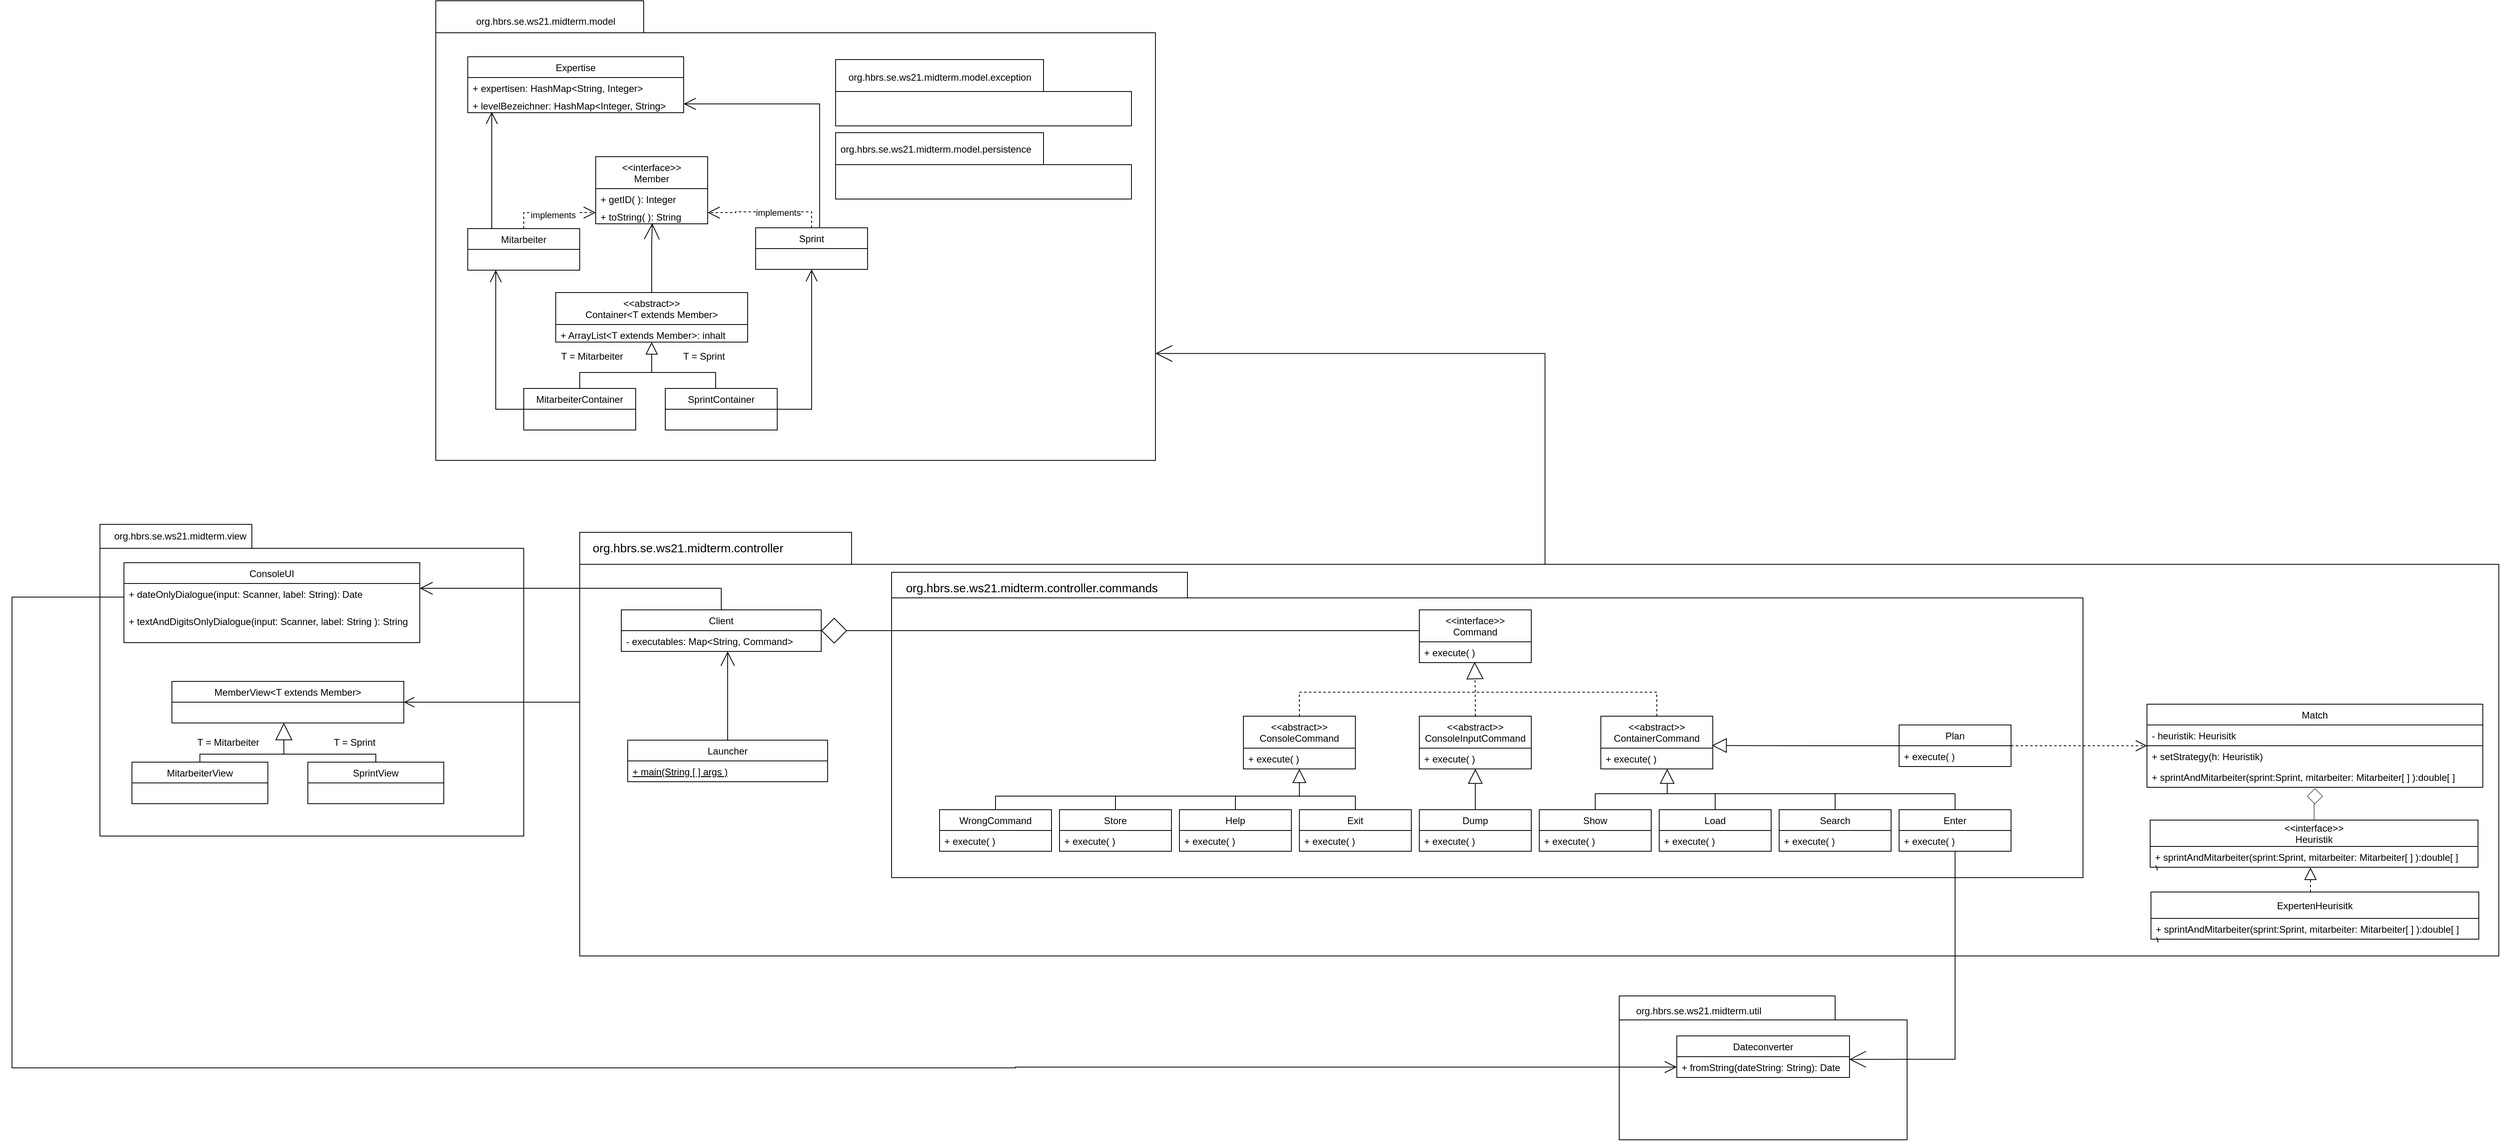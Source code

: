 <mxfile version="17.2.4" type="device"><diagram id="sv1eGQWGPaDerj9wNz9d" name="Seite-1"><mxGraphModel dx="2768" dy="1916" grid="1" gridSize="10" guides="1" tooltips="1" connect="1" arrows="1" fold="1" page="1" pageScale="1" pageWidth="827" pageHeight="1169" math="0" shadow="0"><root><mxCell id="0"/><mxCell id="1" parent="0"/><mxCell id="T1gGn6jQVBweK9lV0kEC-1" style="edgeStyle=orthogonalEdgeStyle;rounded=0;orthogonalLoop=1;jettySize=auto;html=1;entryX=0;entryY=0;entryDx=900;entryDy=441.25;entryPerimeter=0;endArrow=open;endFill=0;exitX=0.503;exitY=0.08;exitDx=0;exitDy=0;exitPerimeter=0;endSize=19;" parent="1" source="L8-Mhs1GvsoGhdLMttjF-47" target="K-1gEgprs240ILYVkiyY-1" edge="1"><mxGeometry relative="1" as="geometry"/></mxCell><mxCell id="L8-Mhs1GvsoGhdLMttjF-47" value="" style="shape=folder;fontStyle=1;spacingTop=10;tabWidth=340;tabHeight=40;tabPosition=left;html=1;" parent="1" vertex="1"><mxGeometry x="-590" y="50" width="2400" height="530" as="geometry"/></mxCell><mxCell id="K-1gEgprs240ILYVkiyY-35" value="" style="shape=folder;fontStyle=1;spacingTop=10;tabWidth=370;tabHeight=32;tabPosition=left;html=1;labelBackgroundColor=none;fontFamily=Helvetica;fontSize=15;fontColor=#000000;" parent="1" vertex="1"><mxGeometry x="-200" y="100" width="1490" height="382" as="geometry"/></mxCell><mxCell id="K-1gEgprs240ILYVkiyY-1" value="" style="shape=folder;fontStyle=1;spacingTop=10;tabWidth=260;tabHeight=40;tabPosition=left;html=1;labelBackgroundColor=none;fontFamily=Helvetica;fontSize=15;fontColor=#000000;" parent="1" vertex="1"><mxGeometry x="-770" y="-615" width="900" height="575" as="geometry"/></mxCell><mxCell id="L8-Mhs1GvsoGhdLMttjF-61" value="" style="shape=folder;fontStyle=1;spacingTop=10;tabWidth=270;tabHeight=30;tabPosition=left;html=1;labelBackgroundColor=none;fontFamily=Helvetica;fontSize=15;fontColor=#000000;" parent="1" vertex="1"><mxGeometry x="710" y="630" width="360" height="180" as="geometry"/></mxCell><mxCell id="L8-Mhs1GvsoGhdLMttjF-54" value="" style="shape=folder;fontStyle=1;spacingTop=10;tabWidth=190;tabHeight=30;tabPosition=left;html=1;labelBackgroundColor=none;fontFamily=Helvetica;fontSize=15;fontColor=#000000;" parent="1" vertex="1"><mxGeometry x="-1190" y="40" width="530" height="390" as="geometry"/></mxCell><mxCell id="L8-Mhs1GvsoGhdLMttjF-1" value="Client" style="swimlane;fontStyle=0;childLayout=stackLayout;horizontal=1;startSize=26;fillColor=none;horizontalStack=0;resizeParent=1;resizeParentMax=0;resizeLast=0;collapsible=1;marginBottom=0;" parent="1" vertex="1"><mxGeometry x="-538" y="147" width="250" height="52" as="geometry"/></mxCell><mxCell id="L8-Mhs1GvsoGhdLMttjF-53" value="- executables: Map&lt;String, Command&gt;" style="text;strokeColor=none;fillColor=none;align=left;verticalAlign=top;spacingLeft=4;spacingRight=4;overflow=hidden;rotatable=0;points=[[0,0.5],[1,0.5]];portConstraint=eastwest;fontFamily=Helvetica;" parent="L8-Mhs1GvsoGhdLMttjF-1" vertex="1"><mxGeometry y="26" width="250" height="26" as="geometry"/></mxCell><mxCell id="L8-Mhs1GvsoGhdLMttjF-36" style="edgeStyle=orthogonalEdgeStyle;rounded=0;orthogonalLoop=1;jettySize=auto;html=1;endArrow=block;endFill=0;endSize=19;entryX=0.494;entryY=0.966;entryDx=0;entryDy=0;entryPerimeter=0;dashed=1;exitX=0.5;exitY=0;exitDx=0;exitDy=0;" parent="1" source="K-1gEgprs240ILYVkiyY-14" target="L8-Mhs1GvsoGhdLMttjF-10" edge="1"><mxGeometry relative="1" as="geometry"><mxPoint x="530" y="200" as="targetPoint"/><mxPoint x="529" y="290" as="sourcePoint"/></mxGeometry></mxCell><mxCell id="K-1gEgprs240ILYVkiyY-26" style="edgeStyle=orthogonalEdgeStyle;rounded=0;orthogonalLoop=1;jettySize=auto;html=1;fontFamily=Helvetica;fontColor=#000000;startArrow=none;startFill=0;endArrow=block;endFill=0;startSize=15;endSize=16;" parent="1" source="L8-Mhs1GvsoGhdLMttjF-5" target="K-1gEgprs240ILYVkiyY-15" edge="1"><mxGeometry relative="1" as="geometry"><Array as="points"><mxPoint x="530" y="390"/><mxPoint x="530" y="390"/></Array></mxGeometry></mxCell><mxCell id="L8-Mhs1GvsoGhdLMttjF-5" value="Dump" style="swimlane;fontStyle=0;childLayout=stackLayout;horizontal=1;startSize=26;fillColor=none;horizontalStack=0;resizeParent=1;resizeParentMax=0;resizeLast=0;collapsible=1;marginBottom=0;" parent="1" vertex="1"><mxGeometry x="460" y="397" width="140" height="52" as="geometry"/></mxCell><mxCell id="L8-Mhs1GvsoGhdLMttjF-6" value="+ execute( )" style="text;strokeColor=none;fillColor=none;align=left;verticalAlign=top;spacingLeft=4;spacingRight=4;overflow=hidden;rotatable=0;points=[[0,0.5],[1,0.5]];portConstraint=eastwest;" parent="L8-Mhs1GvsoGhdLMttjF-5" vertex="1"><mxGeometry y="26" width="140" height="26" as="geometry"/></mxCell><mxCell id="L8-Mhs1GvsoGhdLMttjF-51" style="edgeStyle=orthogonalEdgeStyle;rounded=0;orthogonalLoop=1;jettySize=auto;html=1;fontFamily=Helvetica;fontSize=15;fontColor=#000000;endArrow=diamond;endFill=0;endSize=30;" parent="1" source="L8-Mhs1GvsoGhdLMttjF-9" target="L8-Mhs1GvsoGhdLMttjF-1" edge="1"><mxGeometry relative="1" as="geometry"><Array as="points"><mxPoint x="280" y="173"/><mxPoint x="280" y="173"/></Array></mxGeometry></mxCell><mxCell id="L8-Mhs1GvsoGhdLMttjF-9" value="&lt;&lt;interface&gt;&gt;&#10;Command" style="swimlane;fontStyle=0;childLayout=stackLayout;horizontal=1;startSize=40;fillColor=none;horizontalStack=0;resizeParent=1;resizeParentMax=0;resizeLast=0;collapsible=1;marginBottom=0;" parent="1" vertex="1"><mxGeometry x="460" y="147" width="140" height="66" as="geometry"/></mxCell><mxCell id="L8-Mhs1GvsoGhdLMttjF-10" value="+ execute( )" style="text;strokeColor=none;fillColor=none;align=left;verticalAlign=top;spacingLeft=4;spacingRight=4;overflow=hidden;rotatable=0;points=[[0,0.5],[1,0.5]];portConstraint=eastwest;" parent="L8-Mhs1GvsoGhdLMttjF-9" vertex="1"><mxGeometry y="40" width="140" height="26" as="geometry"/></mxCell><mxCell id="L8-Mhs1GvsoGhdLMttjF-72" style="edgeStyle=orthogonalEdgeStyle;rounded=0;orthogonalLoop=1;jettySize=auto;html=1;fontFamily=Helvetica;fontSize=15;fontColor=#000000;endArrow=open;endFill=0;endSize=18;entryX=0.505;entryY=0.971;entryDx=0;entryDy=0;entryPerimeter=0;" parent="1" source="L8-Mhs1GvsoGhdLMttjF-67" target="L8-Mhs1GvsoGhdLMttjF-64" edge="1"><mxGeometry relative="1" as="geometry"><mxPoint x="-523" y="-340" as="sourcePoint"/><mxPoint x="-500" y="-340" as="targetPoint"/><Array as="points"><mxPoint x="-500" y="-310"/><mxPoint x="-499" y="-310"/></Array></mxGeometry></mxCell><mxCell id="K-1gEgprs240ILYVkiyY-48" style="edgeStyle=orthogonalEdgeStyle;rounded=0;orthogonalLoop=1;jettySize=auto;html=1;fontFamily=Helvetica;fontColor=#000000;startArrow=none;startFill=0;endArrow=block;endFill=0;startSize=11;endSize=13;" parent="1" source="L8-Mhs1GvsoGhdLMttjF-13" target="L8-Mhs1GvsoGhdLMttjF-68" edge="1"><mxGeometry relative="1" as="geometry"><Array as="points"><mxPoint x="-590" y="-150"/><mxPoint x="-500" y="-150"/></Array></mxGeometry></mxCell><mxCell id="K-1gEgprs240ILYVkiyY-50" style="edgeStyle=orthogonalEdgeStyle;rounded=0;orthogonalLoop=1;jettySize=auto;html=1;entryX=0.25;entryY=1;entryDx=0;entryDy=0;fontFamily=Helvetica;fontColor=#000000;startArrow=none;startFill=0;endArrow=open;endFill=0;startSize=11;endSize=13;" parent="1" source="L8-Mhs1GvsoGhdLMttjF-13" target="K-1gEgprs240ILYVkiyY-46" edge="1"><mxGeometry relative="1" as="geometry"><Array as="points"><mxPoint x="-695" y="-104"/></Array></mxGeometry></mxCell><mxCell id="L8-Mhs1GvsoGhdLMttjF-13" value="MitarbeiterContainer" style="swimlane;fontStyle=0;childLayout=stackLayout;horizontal=1;startSize=26;fillColor=none;horizontalStack=0;resizeParent=1;resizeParentMax=0;resizeLast=0;collapsible=1;marginBottom=0;" parent="1" vertex="1"><mxGeometry x="-660" y="-130" width="140" height="52" as="geometry"/></mxCell><mxCell id="L8-Mhs1GvsoGhdLMttjF-19" value="Exit" style="swimlane;fontStyle=0;childLayout=stackLayout;horizontal=1;startSize=26;fillColor=none;horizontalStack=0;resizeParent=1;resizeParentMax=0;resizeLast=0;collapsible=1;marginBottom=0;" parent="1" vertex="1"><mxGeometry x="310" y="397" width="140" height="52" as="geometry"/></mxCell><mxCell id="L8-Mhs1GvsoGhdLMttjF-20" value="+ execute( )" style="text;strokeColor=none;fillColor=none;align=left;verticalAlign=top;spacingLeft=4;spacingRight=4;overflow=hidden;rotatable=0;points=[[0,0.5],[1,0.5]];portConstraint=eastwest;" parent="L8-Mhs1GvsoGhdLMttjF-19" vertex="1"><mxGeometry y="26" width="140" height="26" as="geometry"/></mxCell><mxCell id="K-1gEgprs240ILYVkiyY-21" style="edgeStyle=orthogonalEdgeStyle;rounded=0;orthogonalLoop=1;jettySize=auto;html=1;fontFamily=Helvetica;fontColor=#000000;startArrow=none;startFill=0;endArrow=none;endFill=0;startSize=14;" parent="1" source="L8-Mhs1GvsoGhdLMttjF-21" edge="1"><mxGeometry relative="1" as="geometry"><mxPoint x="310" y="370" as="targetPoint"/><Array as="points"><mxPoint x="230" y="380"/><mxPoint x="310" y="380"/></Array></mxGeometry></mxCell><mxCell id="L8-Mhs1GvsoGhdLMttjF-21" value="Help" style="swimlane;fontStyle=0;childLayout=stackLayout;horizontal=1;startSize=26;fillColor=none;horizontalStack=0;resizeParent=1;resizeParentMax=0;resizeLast=0;collapsible=1;marginBottom=0;" parent="1" vertex="1"><mxGeometry x="160" y="397" width="140" height="52" as="geometry"/></mxCell><mxCell id="L8-Mhs1GvsoGhdLMttjF-22" value="+ execute( )" style="text;strokeColor=none;fillColor=none;align=left;verticalAlign=top;spacingLeft=4;spacingRight=4;overflow=hidden;rotatable=0;points=[[0,0.5],[1,0.5]];portConstraint=eastwest;" parent="L8-Mhs1GvsoGhdLMttjF-21" vertex="1"><mxGeometry y="26" width="140" height="26" as="geometry"/></mxCell><mxCell id="K-1gEgprs240ILYVkiyY-34" style="edgeStyle=orthogonalEdgeStyle;rounded=0;orthogonalLoop=1;jettySize=auto;html=1;fontFamily=Helvetica;fontColor=#000000;startArrow=none;startFill=0;endArrow=none;endFill=0;startSize=15;endSize=16;exitX=0.5;exitY=0;exitDx=0;exitDy=0;" parent="1" source="L8-Mhs1GvsoGhdLMttjF-23" edge="1"><mxGeometry relative="1" as="geometry"><mxPoint x="980" y="377" as="targetPoint"/><mxPoint x="1130" y="394.0" as="sourcePoint"/><Array as="points"><mxPoint x="1130" y="377"/></Array></mxGeometry></mxCell><mxCell id="K-1gEgprs240ILYVkiyY-79" style="edgeStyle=orthogonalEdgeStyle;rounded=0;orthogonalLoop=1;jettySize=auto;html=1;entryX=0.998;entryY=0.128;entryDx=0;entryDy=0;entryPerimeter=0;fontFamily=Helvetica;fontColor=#000000;startArrow=none;startFill=0;endArrow=open;endFill=0;startSize=11;endSize=19;" parent="1" source="L8-Mhs1GvsoGhdLMttjF-23" target="L8-Mhs1GvsoGhdLMttjF-59" edge="1"><mxGeometry relative="1" as="geometry"/></mxCell><mxCell id="L8-Mhs1GvsoGhdLMttjF-23" value="Enter" style="swimlane;fontStyle=0;childLayout=stackLayout;horizontal=1;startSize=26;fillColor=none;horizontalStack=0;resizeParent=1;resizeParentMax=0;resizeLast=0;collapsible=1;marginBottom=0;" parent="1" vertex="1"><mxGeometry x="1060" y="397" width="140" height="52" as="geometry"/></mxCell><mxCell id="L8-Mhs1GvsoGhdLMttjF-24" value="+ execute( )" style="text;strokeColor=none;fillColor=none;align=left;verticalAlign=top;spacingLeft=4;spacingRight=4;overflow=hidden;rotatable=0;points=[[0,0.5],[1,0.5]];portConstraint=eastwest;" parent="L8-Mhs1GvsoGhdLMttjF-23" vertex="1"><mxGeometry y="26" width="140" height="26" as="geometry"/></mxCell><mxCell id="K-1gEgprs240ILYVkiyY-28" style="edgeStyle=orthogonalEdgeStyle;rounded=0;orthogonalLoop=1;jettySize=auto;html=1;fontFamily=Helvetica;fontColor=#000000;startArrow=none;startFill=0;endArrow=none;endFill=0;startSize=15;endSize=16;" parent="1" source="L8-Mhs1GvsoGhdLMttjF-25" edge="1"><mxGeometry relative="1" as="geometry"><mxPoint x="750" y="377" as="targetPoint"/><Array as="points"><mxPoint x="830" y="377"/></Array></mxGeometry></mxCell><mxCell id="L8-Mhs1GvsoGhdLMttjF-25" value="Load" style="swimlane;fontStyle=0;childLayout=stackLayout;horizontal=1;startSize=26;fillColor=none;horizontalStack=0;resizeParent=1;resizeParentMax=0;resizeLast=0;collapsible=1;marginBottom=0;" parent="1" vertex="1"><mxGeometry x="760" y="397" width="140" height="52" as="geometry"/></mxCell><mxCell id="L8-Mhs1GvsoGhdLMttjF-26" value="+ execute( )" style="text;strokeColor=none;fillColor=none;align=left;verticalAlign=top;spacingLeft=4;spacingRight=4;overflow=hidden;rotatable=0;points=[[0,0.5],[1,0.5]];portConstraint=eastwest;" parent="L8-Mhs1GvsoGhdLMttjF-25" vertex="1"><mxGeometry y="26" width="140" height="26" as="geometry"/></mxCell><mxCell id="K-1gEgprs240ILYVkiyY-32" style="edgeStyle=orthogonalEdgeStyle;rounded=0;orthogonalLoop=1;jettySize=auto;html=1;fontFamily=Helvetica;fontColor=#000000;startArrow=none;startFill=0;endArrow=none;endFill=0;startSize=15;endSize=16;exitX=0.5;exitY=0;exitDx=0;exitDy=0;" parent="1" source="L8-Mhs1GvsoGhdLMttjF-27" edge="1"><mxGeometry relative="1" as="geometry"><mxPoint x="830" y="377" as="targetPoint"/><mxPoint x="980" y="400" as="sourcePoint"/><Array as="points"><mxPoint x="980" y="377"/></Array></mxGeometry></mxCell><mxCell id="L8-Mhs1GvsoGhdLMttjF-27" value="Search" style="swimlane;fontStyle=0;childLayout=stackLayout;horizontal=1;startSize=26;fillColor=none;horizontalStack=0;resizeParent=1;resizeParentMax=0;resizeLast=0;collapsible=1;marginBottom=0;" parent="1" vertex="1"><mxGeometry x="910" y="397" width="140" height="52" as="geometry"/></mxCell><mxCell id="L8-Mhs1GvsoGhdLMttjF-28" value="+ execute( )" style="text;strokeColor=none;fillColor=none;align=left;verticalAlign=top;spacingLeft=4;spacingRight=4;overflow=hidden;rotatable=0;points=[[0,0.5],[1,0.5]];portConstraint=eastwest;" parent="L8-Mhs1GvsoGhdLMttjF-27" vertex="1"><mxGeometry y="26" width="140" height="26" as="geometry"/></mxCell><mxCell id="K-1gEgprs240ILYVkiyY-27" style="edgeStyle=orthogonalEdgeStyle;rounded=0;orthogonalLoop=1;jettySize=auto;html=1;fontFamily=Helvetica;fontColor=#000000;startArrow=none;startFill=0;endArrow=block;endFill=0;startSize=15;endSize=16;" parent="1" source="L8-Mhs1GvsoGhdLMttjF-29" target="K-1gEgprs240ILYVkiyY-17" edge="1"><mxGeometry relative="1" as="geometry"><Array as="points"><mxPoint x="680" y="377"/><mxPoint x="770" y="377"/></Array></mxGeometry></mxCell><mxCell id="L8-Mhs1GvsoGhdLMttjF-29" value="Show" style="swimlane;fontStyle=0;childLayout=stackLayout;horizontal=1;startSize=26;fillColor=none;horizontalStack=0;resizeParent=1;resizeParentMax=0;resizeLast=0;collapsible=1;marginBottom=0;" parent="1" vertex="1"><mxGeometry x="610" y="397" width="140" height="52" as="geometry"/></mxCell><mxCell id="L8-Mhs1GvsoGhdLMttjF-30" value="+ execute( )" style="text;strokeColor=none;fillColor=none;align=left;verticalAlign=top;spacingLeft=4;spacingRight=4;overflow=hidden;rotatable=0;points=[[0,0.5],[1,0.5]];portConstraint=eastwest;" parent="L8-Mhs1GvsoGhdLMttjF-29" vertex="1"><mxGeometry y="26" width="140" height="26" as="geometry"/></mxCell><mxCell id="K-1gEgprs240ILYVkiyY-22" style="edgeStyle=orthogonalEdgeStyle;rounded=0;orthogonalLoop=1;jettySize=auto;html=1;fontFamily=Helvetica;fontColor=#000000;startArrow=none;startFill=0;endArrow=none;endFill=0;startSize=14;" parent="1" source="L8-Mhs1GvsoGhdLMttjF-31" edge="1"><mxGeometry relative="1" as="geometry"><mxPoint x="230" y="380" as="targetPoint"/><Array as="points"><mxPoint x="80" y="380"/><mxPoint x="230" y="380"/></Array></mxGeometry></mxCell><mxCell id="L8-Mhs1GvsoGhdLMttjF-31" value="Store" style="swimlane;fontStyle=0;childLayout=stackLayout;horizontal=1;startSize=26;fillColor=none;horizontalStack=0;resizeParent=1;resizeParentMax=0;resizeLast=0;collapsible=1;marginBottom=0;" parent="1" vertex="1"><mxGeometry x="10" y="397" width="140" height="52" as="geometry"/></mxCell><mxCell id="L8-Mhs1GvsoGhdLMttjF-32" value="+ execute( )" style="text;strokeColor=none;fillColor=none;align=left;verticalAlign=top;spacingLeft=4;spacingRight=4;overflow=hidden;rotatable=0;points=[[0,0.5],[1,0.5]];portConstraint=eastwest;" parent="L8-Mhs1GvsoGhdLMttjF-31" vertex="1"><mxGeometry y="26" width="140" height="26" as="geometry"/></mxCell><mxCell id="K-1gEgprs240ILYVkiyY-23" style="edgeStyle=orthogonalEdgeStyle;rounded=0;orthogonalLoop=1;jettySize=auto;html=1;fontFamily=Helvetica;fontColor=#000000;startArrow=none;startFill=0;endArrow=none;endFill=0;startSize=14;" parent="1" source="L8-Mhs1GvsoGhdLMttjF-33" edge="1"><mxGeometry relative="1" as="geometry"><mxPoint x="80" y="380" as="targetPoint"/><Array as="points"><mxPoint x="-70" y="380"/><mxPoint x="80" y="380"/></Array></mxGeometry></mxCell><mxCell id="L8-Mhs1GvsoGhdLMttjF-33" value="WrongCommand" style="swimlane;fontStyle=0;childLayout=stackLayout;horizontal=1;startSize=26;fillColor=none;horizontalStack=0;resizeParent=1;resizeParentMax=0;resizeLast=0;collapsible=1;marginBottom=0;" parent="1" vertex="1"><mxGeometry x="-140" y="397" width="140" height="52" as="geometry"/></mxCell><mxCell id="L8-Mhs1GvsoGhdLMttjF-34" value="+ execute( )" style="text;strokeColor=none;fillColor=none;align=left;verticalAlign=top;spacingLeft=4;spacingRight=4;overflow=hidden;rotatable=0;points=[[0,0.5],[1,0.5]];portConstraint=eastwest;" parent="L8-Mhs1GvsoGhdLMttjF-33" vertex="1"><mxGeometry y="26" width="140" height="26" as="geometry"/></mxCell><mxCell id="L8-Mhs1GvsoGhdLMttjF-48" value="&lt;div style=&quot;line-height: 18px&quot;&gt;&lt;font style=&quot;font-size: 15px&quot;&gt;org.hbrs.se.ws21.midterm.controller&lt;/font&gt;&lt;/div&gt;" style="text;html=1;align=center;verticalAlign=middle;resizable=0;points=[];autosize=1;strokeColor=none;fillColor=none;" parent="1" vertex="1"><mxGeometry x="-580" y="60" width="250" height="20" as="geometry"/></mxCell><mxCell id="L8-Mhs1GvsoGhdLMttjF-50" style="edgeStyle=orthogonalEdgeStyle;rounded=0;orthogonalLoop=1;jettySize=auto;html=1;entryX=0.5;entryY=0;entryDx=0;entryDy=0;fontFamily=Helvetica;fontSize=15;fontColor=#000000;endArrow=none;endFill=0;endSize=11;startArrow=open;startFill=0;startSize=14;" parent="1" source="L8-Mhs1GvsoGhdLMttjF-49" target="L8-Mhs1GvsoGhdLMttjF-1" edge="1"><mxGeometry relative="1" as="geometry"><Array as="points"><mxPoint x="-413" y="120"/></Array></mxGeometry></mxCell><mxCell id="L8-Mhs1GvsoGhdLMttjF-49" value="ConsoleUI" style="swimlane;fontStyle=0;childLayout=stackLayout;horizontal=1;startSize=26;fillColor=none;horizontalStack=0;resizeParent=1;resizeParentMax=0;resizeLast=0;collapsible=1;marginBottom=0;" parent="1" vertex="1"><mxGeometry x="-1160" y="88" width="370" height="100" as="geometry"/></mxCell><mxCell id="K-1gEgprs240ILYVkiyY-62" value="+ dateOnlyDialogue(input: Scanner, label: String): Date" style="text;strokeColor=none;fillColor=none;align=left;verticalAlign=top;spacingLeft=4;spacingRight=4;overflow=hidden;rotatable=0;points=[[0,0.5],[1,0.5]];portConstraint=eastwest;" parent="L8-Mhs1GvsoGhdLMttjF-49" vertex="1"><mxGeometry y="26" width="370" height="34" as="geometry"/></mxCell><mxCell id="K-1gEgprs240ILYVkiyY-64" value="+ textAndDigitsOnlyDialogue(input: Scanner, label: String ): String" style="text;strokeColor=none;fillColor=none;align=left;verticalAlign=top;spacingLeft=4;spacingRight=4;overflow=hidden;rotatable=0;points=[[0,0.5],[1,0.5]];portConstraint=eastwest;" parent="L8-Mhs1GvsoGhdLMttjF-49" vertex="1"><mxGeometry y="60" width="370" height="40" as="geometry"/></mxCell><mxCell id="L8-Mhs1GvsoGhdLMttjF-55" value="&lt;div style=&quot;font-size: 12px ; line-height: 18px&quot;&gt; org.hbrs.se.ws21.midterm.view&lt;/div&gt;" style="text;html=1;align=center;verticalAlign=middle;resizable=0;points=[];autosize=1;strokeColor=none;fillColor=none;fontSize=15;fontFamily=Helvetica;fontColor=#000000;" parent="1" vertex="1"><mxGeometry x="-1180" y="44" width="180" height="20" as="geometry"/></mxCell><mxCell id="L8-Mhs1GvsoGhdLMttjF-58" value="Dateconverter" style="swimlane;fontStyle=0;childLayout=stackLayout;horizontal=1;startSize=26;fillColor=none;horizontalStack=0;resizeParent=1;resizeParentMax=0;resizeLast=0;collapsible=1;marginBottom=0;" parent="1" vertex="1"><mxGeometry x="782" y="680" width="216" height="52" as="geometry"/></mxCell><mxCell id="L8-Mhs1GvsoGhdLMttjF-59" value="+ fromString(dateString: String): Date" style="text;strokeColor=none;fillColor=none;align=left;verticalAlign=top;spacingLeft=4;spacingRight=4;overflow=hidden;rotatable=0;points=[[0,0.5],[1,0.5]];portConstraint=eastwest;fontFamily=Helvetica;" parent="L8-Mhs1GvsoGhdLMttjF-58" vertex="1"><mxGeometry y="26" width="216" height="26" as="geometry"/></mxCell><mxCell id="L8-Mhs1GvsoGhdLMttjF-60" value="&lt;div style=&quot;font-size: 12px ; line-height: 18px&quot;&gt;&lt;div style=&quot;line-height: 18px&quot;&gt;&lt;font color=&quot;#000000&quot;&gt;org.hbrs.se.ws21.midterm.util&lt;/font&gt;&lt;/div&gt;&lt;/div&gt;" style="text;html=1;align=center;verticalAlign=middle;resizable=0;points=[];autosize=1;strokeColor=none;fillColor=none;fontSize=15;fontFamily=Helvetica;fontColor=#0066CC;" parent="1" vertex="1"><mxGeometry x="724" y="638" width="170" height="20" as="geometry"/></mxCell><mxCell id="L8-Mhs1GvsoGhdLMttjF-63" value="&lt;&lt;interface&gt;&gt;&#10;Member" style="swimlane;fontStyle=0;childLayout=stackLayout;horizontal=1;startSize=40;fillColor=none;horizontalStack=0;resizeParent=1;resizeParentMax=0;resizeLast=0;collapsible=1;marginBottom=0;" parent="1" vertex="1"><mxGeometry x="-570" y="-420" width="140" height="84" as="geometry"/></mxCell><mxCell id="K-1gEgprs240ILYVkiyY-58" value="+ getID( ): Integer" style="text;strokeColor=none;fillColor=none;align=left;verticalAlign=top;spacingLeft=4;spacingRight=4;overflow=hidden;rotatable=0;points=[[0,0.5],[1,0.5]];portConstraint=eastwest;" parent="L8-Mhs1GvsoGhdLMttjF-63" vertex="1"><mxGeometry y="40" width="140" height="22" as="geometry"/></mxCell><mxCell id="L8-Mhs1GvsoGhdLMttjF-64" value="+ toString( ): String" style="text;strokeColor=none;fillColor=none;align=left;verticalAlign=top;spacingLeft=4;spacingRight=4;overflow=hidden;rotatable=0;points=[[0,0.5],[1,0.5]];portConstraint=eastwest;" parent="L8-Mhs1GvsoGhdLMttjF-63" vertex="1"><mxGeometry y="62" width="140" height="22" as="geometry"/></mxCell><mxCell id="L8-Mhs1GvsoGhdLMttjF-67" value="&lt;&lt;abstract&gt;&gt;&#10;Container&lt;T extends Member&gt;" style="swimlane;fontStyle=0;childLayout=stackLayout;horizontal=1;startSize=40;fillColor=none;horizontalStack=0;resizeParent=1;resizeParentMax=0;resizeLast=0;collapsible=1;marginBottom=0;" parent="1" vertex="1"><mxGeometry x="-620" y="-250" width="240" height="62" as="geometry"/></mxCell><mxCell id="L8-Mhs1GvsoGhdLMttjF-68" value="+ ArrayList&lt;T extends Member&gt;: inhalt" style="text;strokeColor=none;fillColor=none;align=left;verticalAlign=top;spacingLeft=4;spacingRight=4;overflow=hidden;rotatable=0;points=[[0,0.5],[1,0.5]];portConstraint=eastwest;" parent="L8-Mhs1GvsoGhdLMttjF-67" vertex="1"><mxGeometry y="40" width="240" height="22" as="geometry"/></mxCell><mxCell id="K-1gEgprs240ILYVkiyY-2" value="&lt;div style=&quot;font-size: 12px ; line-height: 18px&quot;&gt;&lt;span style=&quot;color: rgba(0 , 0 , 0 , 0) ; font-family: monospace ; font-size: 0px&quot;&gt;%3CmxGraphModel%3E%3Croot%3E%3CmxCell%20id%3D%220%22%2F%3E%3CmxCell%20id%3D%221%22%20parent%3D%220%22%2F%3E%3CmxCell%20id%3D%222%22%20value%3D%22%26lt%3Bdiv%20style%3D%26quot%3Bfont-size%3A%2012px%20%3B%20line-height%3A%2018px%26quot%3B%26gt%3B%20org.hbrs.se.ws21.midterm.view%26lt%3B%2Fdiv%26gt%3B%22%20style%3D%22text%3Bhtml%3D1%3Balign%3Dcenter%3BverticalAlign%3Dmiddle%3Bresizable%3D0%3Bpoints%3D%5B%5D%3Bautosize%3D1%3BstrokeColor%3Dnone%3BfillColor%3Dnone%3BfontSize%3D15%3BfontFamily%3DHelvetica%3BfontColor%3D%23000000%3B%22%20vertex%3D%221%22%20parent%3D%221%22%3E%3CmxGeometry%20x%3D%22-340%22%20y%3D%22-56%22%20width%3D%22180%22%20height%3D%2220%22%20as%3D%22geometry%22%2F%3E%3C%2FmxCell%3E%3C%2Froot%3E%3C%2FmxGraphModel%3E&lt;/span&gt;&lt;br&gt;&lt;/div&gt;&lt;span style=&quot;color: rgba(0 , 0 , 0 , 0) ; font-family: monospace ; font-size: 0px&quot;&gt;%3CmxGraphModel%3E%3Croot%3E%3CmxCell%20id%3D%220%22%2F%3E%3CmxCell%20id%3D%221%22%20parent%3D%220%22%2F%3E%3CmxCell%20id%3D%222%22%20value%3D%22%26lt%3Bdiv%20style%3D%26quot%3Bfont-size%3A%2012px%20%3B%20line-height%3A%2018px%26quot%3B%26gt%3B%20org.hbrs.se.ws21.midterm.view%26lt%3B%2Fdiv%26gt%3B%22%20style%3D%22text%3Bhtml%3D1%3Balign%3Dcenter%3BverticalAlign%3Dmiddle%3Bresizable%3D0%3Bpoints%3D%5B%5D%3Bautosize%3D1%3BstrokeColor%3Dnone%3BfillColor%3Dnone%3BfontSize%3D15%3BfontFamily%3DHelvetica%3BfontColor%3D%23000000%3B%22%20vertex%3D%221%22%20parent%3D%221%22%3E%3CmxGeometry%20x%3D%22-340%22%20y%3D%22-56%22%20width%3D%22180%22%20height%3D%2220%22%20as%3D%22geometry%22%2F%3E%3C%2FmxCell%3E%3C%2Froot%3E%3C%2FmxGraphModel%3E&lt;/span&gt;" style="text;html=1;align=center;verticalAlign=middle;resizable=0;points=[];autosize=1;strokeColor=none;fillColor=none;fontSize=15;fontFamily=Helvetica;fontColor=#000000;" parent="1" vertex="1"><mxGeometry x="-550" y="-615" width="20" height="50" as="geometry"/></mxCell><mxCell id="K-1gEgprs240ILYVkiyY-3" value="&lt;div style=&quot;line-height: 18px&quot;&gt;org.hbrs.se.ws21.midterm.model&lt;/div&gt;" style="text;html=1;align=center;verticalAlign=middle;resizable=0;points=[];autosize=1;strokeColor=none;fillColor=none;" parent="1" vertex="1"><mxGeometry x="-728" y="-600" width="190" height="20" as="geometry"/></mxCell><mxCell id="K-1gEgprs240ILYVkiyY-5" value="Expertise" style="swimlane;fontStyle=0;childLayout=stackLayout;horizontal=1;startSize=26;fillColor=none;horizontalStack=0;resizeParent=1;resizeParentMax=0;resizeLast=0;collapsible=1;marginBottom=0;" parent="1" vertex="1"><mxGeometry x="-730" y="-545" width="270" height="70" as="geometry"/></mxCell><mxCell id="K-1gEgprs240ILYVkiyY-6" value="+ expertisen: HashMap&lt;String, Integer&gt;" style="text;strokeColor=none;fillColor=none;align=left;verticalAlign=top;spacingLeft=4;spacingRight=4;overflow=hidden;rotatable=0;points=[[0,0.5],[1,0.5]];portConstraint=eastwest;fontFamily=Helvetica;" parent="K-1gEgprs240ILYVkiyY-5" vertex="1"><mxGeometry y="26" width="270" height="22" as="geometry"/></mxCell><mxCell id="K-1gEgprs240ILYVkiyY-9" value="+ levelBezeichner: HashMap&lt;Integer, String&gt;" style="text;strokeColor=none;fillColor=none;align=left;verticalAlign=top;spacingLeft=4;spacingRight=4;overflow=hidden;rotatable=0;points=[[0,0.5],[1,0.5]];portConstraint=eastwest;fontFamily=Helvetica;" parent="K-1gEgprs240ILYVkiyY-5" vertex="1"><mxGeometry y="48" width="270" height="22" as="geometry"/></mxCell><mxCell id="K-1gEgprs240ILYVkiyY-20" style="edgeStyle=orthogonalEdgeStyle;rounded=0;orthogonalLoop=1;jettySize=auto;html=1;fontFamily=Helvetica;fontColor=#000000;startArrow=block;startFill=0;endArrow=none;endFill=0;startSize=15;" parent="1" source="K-1gEgprs240ILYVkiyY-12" target="L8-Mhs1GvsoGhdLMttjF-19" edge="1"><mxGeometry relative="1" as="geometry"><Array as="points"><mxPoint x="310" y="380"/><mxPoint x="380" y="380"/></Array></mxGeometry></mxCell><mxCell id="K-1gEgprs240ILYVkiyY-24" style="edgeStyle=orthogonalEdgeStyle;rounded=0;orthogonalLoop=1;jettySize=auto;html=1;fontFamily=Helvetica;fontColor=#000000;startArrow=none;startFill=0;endArrow=none;endFill=0;startSize=15;dashed=1;" parent="1" source="K-1gEgprs240ILYVkiyY-12" edge="1"><mxGeometry relative="1" as="geometry"><mxPoint x="530" y="250" as="targetPoint"/><Array as="points"><mxPoint x="310" y="250"/></Array></mxGeometry></mxCell><mxCell id="K-1gEgprs240ILYVkiyY-12" value="&lt;&lt;abstract&gt;&gt;&#10;ConsoleCommand" style="swimlane;fontStyle=0;childLayout=stackLayout;horizontal=1;startSize=40;fillColor=none;horizontalStack=0;resizeParent=1;resizeParentMax=0;resizeLast=0;collapsible=1;marginBottom=0;" parent="1" vertex="1"><mxGeometry x="240" y="280" width="140" height="66" as="geometry"/></mxCell><mxCell id="K-1gEgprs240ILYVkiyY-13" value="+ execute( )" style="text;strokeColor=none;fillColor=none;align=left;verticalAlign=top;spacingLeft=4;spacingRight=4;overflow=hidden;rotatable=0;points=[[0,0.5],[1,0.5]];portConstraint=eastwest;" parent="K-1gEgprs240ILYVkiyY-12" vertex="1"><mxGeometry y="40" width="140" height="26" as="geometry"/></mxCell><mxCell id="K-1gEgprs240ILYVkiyY-14" value="&lt;&lt;abstract&gt;&gt;&#10;ConsoleInputCommand" style="swimlane;fontStyle=0;childLayout=stackLayout;horizontal=1;startSize=40;fillColor=none;horizontalStack=0;resizeParent=1;resizeParentMax=0;resizeLast=0;collapsible=1;marginBottom=0;" parent="1" vertex="1"><mxGeometry x="460" y="280" width="140" height="66" as="geometry"/></mxCell><mxCell id="K-1gEgprs240ILYVkiyY-15" value="+ execute( )" style="text;strokeColor=none;fillColor=none;align=left;verticalAlign=top;spacingLeft=4;spacingRight=4;overflow=hidden;rotatable=0;points=[[0,0.5],[1,0.5]];portConstraint=eastwest;" parent="K-1gEgprs240ILYVkiyY-14" vertex="1"><mxGeometry y="40" width="140" height="26" as="geometry"/></mxCell><mxCell id="K-1gEgprs240ILYVkiyY-25" style="edgeStyle=orthogonalEdgeStyle;rounded=0;orthogonalLoop=1;jettySize=auto;html=1;dashed=1;fontFamily=Helvetica;fontColor=#000000;startArrow=none;startFill=0;endArrow=none;endFill=0;startSize=15;" parent="1" source="K-1gEgprs240ILYVkiyY-16" edge="1"><mxGeometry relative="1" as="geometry"><mxPoint x="530" y="250" as="targetPoint"/><Array as="points"><mxPoint x="757" y="250"/></Array></mxGeometry></mxCell><mxCell id="K-1gEgprs240ILYVkiyY-16" value="&lt;&lt;abstract&gt;&gt;&#10;ContainerCommand" style="swimlane;fontStyle=0;childLayout=stackLayout;horizontal=1;startSize=40;fillColor=none;horizontalStack=0;resizeParent=1;resizeParentMax=0;resizeLast=0;collapsible=1;marginBottom=0;" parent="1" vertex="1"><mxGeometry x="687" y="280" width="140" height="66" as="geometry"/></mxCell><mxCell id="K-1gEgprs240ILYVkiyY-17" value="+ execute( )" style="text;strokeColor=none;fillColor=none;align=left;verticalAlign=top;spacingLeft=4;spacingRight=4;overflow=hidden;rotatable=0;points=[[0,0.5],[1,0.5]];portConstraint=eastwest;" parent="K-1gEgprs240ILYVkiyY-16" vertex="1"><mxGeometry y="40" width="140" height="26" as="geometry"/></mxCell><mxCell id="K-1gEgprs240ILYVkiyY-36" value="&lt;div style=&quot;line-height: 18px&quot;&gt;&lt;font style=&quot;font-size: 15px&quot;&gt;org.hbrs.se.ws21.midterm.controller.commands&lt;/font&gt;&lt;/div&gt;" style="text;html=1;align=center;verticalAlign=middle;resizable=0;points=[];autosize=1;strokeColor=none;fillColor=none;" parent="1" vertex="1"><mxGeometry x="-190" y="110" width="330" height="20" as="geometry"/></mxCell><mxCell id="K-1gEgprs240ILYVkiyY-40" style="edgeStyle=orthogonalEdgeStyle;rounded=0;orthogonalLoop=1;jettySize=auto;html=1;fontFamily=Helvetica;fontColor=#000000;startArrow=none;startFill=0;endArrow=open;endFill=0;startSize=15;endSize=16;" parent="1" source="K-1gEgprs240ILYVkiyY-38" target="L8-Mhs1GvsoGhdLMttjF-53" edge="1"><mxGeometry relative="1" as="geometry"><Array as="points"><mxPoint x="-405" y="230"/><mxPoint x="-405" y="230"/></Array></mxGeometry></mxCell><mxCell id="K-1gEgprs240ILYVkiyY-38" value="Launcher" style="swimlane;fontStyle=0;childLayout=stackLayout;horizontal=1;startSize=26;fillColor=none;horizontalStack=0;resizeParent=1;resizeParentMax=0;resizeLast=0;collapsible=1;marginBottom=0;" parent="1" vertex="1"><mxGeometry x="-530" y="310" width="250" height="52" as="geometry"/></mxCell><mxCell id="K-1gEgprs240ILYVkiyY-39" value="+ main(String [ ] args )" style="text;strokeColor=none;fillColor=none;align=left;verticalAlign=top;spacingLeft=4;spacingRight=4;overflow=hidden;rotatable=0;points=[[0,0.5],[1,0.5]];portConstraint=eastwest;fontFamily=Helvetica;fontStyle=4" parent="K-1gEgprs240ILYVkiyY-38" vertex="1"><mxGeometry y="26" width="250" height="26" as="geometry"/></mxCell><mxCell id="K-1gEgprs240ILYVkiyY-41" value="" style="shape=folder;fontStyle=1;spacingTop=10;tabWidth=260;tabHeight=40;tabPosition=left;html=1;labelBackgroundColor=none;fontFamily=Helvetica;fontSize=15;fontColor=#000000;" parent="1" vertex="1"><mxGeometry x="-270" y="-541.5" width="370" height="83" as="geometry"/></mxCell><mxCell id="K-1gEgprs240ILYVkiyY-42" value="" style="shape=folder;fontStyle=1;spacingTop=10;tabWidth=260;tabHeight=40;tabPosition=left;html=1;labelBackgroundColor=none;fontFamily=Helvetica;fontSize=15;fontColor=#000000;" parent="1" vertex="1"><mxGeometry x="-270" y="-450" width="370" height="83" as="geometry"/></mxCell><mxCell id="K-1gEgprs240ILYVkiyY-43" value="&lt;div style=&quot;line-height: 18px&quot;&gt;org.hbrs.se.ws21.midterm.model.exception&lt;/div&gt;" style="text;html=1;align=center;verticalAlign=middle;resizable=0;points=[];autosize=1;strokeColor=none;fillColor=none;fontFamily=Helvetica;fontColor=#000000;" parent="1" vertex="1"><mxGeometry x="-260" y="-530" width="240" height="20" as="geometry"/></mxCell><mxCell id="K-1gEgprs240ILYVkiyY-44" value="&lt;div style=&quot;line-height: 18px&quot;&gt;org.hbrs.se.ws21.midterm.model.persistence&lt;/div&gt;" style="text;html=1;align=center;verticalAlign=middle;resizable=0;points=[];autosize=1;strokeColor=none;fillColor=none;fontFamily=Helvetica;fontColor=#000000;" parent="1" vertex="1"><mxGeometry x="-270" y="-440" width="250" height="20" as="geometry"/></mxCell><mxCell id="K-1gEgprs240ILYVkiyY-51" style="edgeStyle=orthogonalEdgeStyle;rounded=0;orthogonalLoop=1;jettySize=auto;html=1;fontFamily=Helvetica;fontColor=#000000;startArrow=none;startFill=0;endArrow=open;endFill=0;startSize=11;endSize=13;dashed=1;" parent="1" source="K-1gEgprs240ILYVkiyY-46" edge="1"><mxGeometry relative="1" as="geometry"><mxPoint x="-570" y="-350" as="targetPoint"/><Array as="points"><mxPoint x="-660" y="-350"/></Array></mxGeometry></mxCell><mxCell id="K-1gEgprs240ILYVkiyY-52" value="implements&amp;nbsp;" style="edgeLabel;html=1;align=center;verticalAlign=middle;resizable=0;points=[];fontFamily=Helvetica;fontColor=#000000;" parent="K-1gEgprs240ILYVkiyY-51" vertex="1" connectable="0"><mxGeometry x="0.044" y="-2" relative="1" as="geometry"><mxPoint y="1" as="offset"/></mxGeometry></mxCell><mxCell id="K-1gEgprs240ILYVkiyY-61" style="edgeStyle=orthogonalEdgeStyle;rounded=0;orthogonalLoop=1;jettySize=auto;html=1;fontFamily=Helvetica;fontColor=#000000;startArrow=none;startFill=0;endArrow=open;endFill=0;startSize=11;endSize=13;" parent="1" source="K-1gEgprs240ILYVkiyY-46" edge="1"><mxGeometry relative="1" as="geometry"><mxPoint x="-700" y="-476" as="targetPoint"/><Array as="points"><mxPoint x="-700" y="-410"/><mxPoint x="-700" y="-410"/></Array></mxGeometry></mxCell><mxCell id="K-1gEgprs240ILYVkiyY-46" value="Mitarbeiter" style="swimlane;fontStyle=0;childLayout=stackLayout;horizontal=1;startSize=26;fillColor=none;horizontalStack=0;resizeParent=1;resizeParentMax=0;resizeLast=0;collapsible=1;marginBottom=0;" parent="1" vertex="1"><mxGeometry x="-730" y="-330" width="140" height="52" as="geometry"/></mxCell><mxCell id="K-1gEgprs240ILYVkiyY-49" style="edgeStyle=orthogonalEdgeStyle;rounded=0;orthogonalLoop=1;jettySize=auto;html=1;fontFamily=Helvetica;fontColor=#000000;startArrow=none;startFill=0;endArrow=none;endFill=0;startSize=15;endSize=16;" parent="1" source="K-1gEgprs240ILYVkiyY-47" edge="1"><mxGeometry relative="1" as="geometry"><mxPoint x="-500" y="-150" as="targetPoint"/><Array as="points"><mxPoint x="-420" y="-150"/></Array></mxGeometry></mxCell><mxCell id="K-1gEgprs240ILYVkiyY-54" style="edgeStyle=orthogonalEdgeStyle;rounded=0;orthogonalLoop=1;jettySize=auto;html=1;fontFamily=Helvetica;fontColor=#000000;startArrow=none;startFill=0;endArrow=open;endFill=0;startSize=11;endSize=13;" parent="1" source="K-1gEgprs240ILYVkiyY-47" target="K-1gEgprs240ILYVkiyY-53" edge="1"><mxGeometry relative="1" as="geometry"><Array as="points"><mxPoint x="-300" y="-104"/></Array></mxGeometry></mxCell><mxCell id="K-1gEgprs240ILYVkiyY-47" value="SprintContainer" style="swimlane;fontStyle=0;childLayout=stackLayout;horizontal=1;startSize=26;fillColor=none;horizontalStack=0;resizeParent=1;resizeParentMax=0;resizeLast=0;collapsible=1;marginBottom=0;" parent="1" vertex="1"><mxGeometry x="-483" y="-130" width="140" height="52" as="geometry"/></mxCell><mxCell id="K-1gEgprs240ILYVkiyY-55" style="edgeStyle=orthogonalEdgeStyle;rounded=0;orthogonalLoop=1;jettySize=auto;html=1;fontFamily=Helvetica;fontColor=#000000;startArrow=none;startFill=0;endArrow=open;endFill=0;startSize=11;endSize=13;dashed=1;" parent="1" source="K-1gEgprs240ILYVkiyY-53" edge="1"><mxGeometry relative="1" as="geometry"><mxPoint x="-430" y="-350" as="targetPoint"/><Array as="points"><mxPoint x="-300" y="-351"/><mxPoint x="-395" y="-351"/><mxPoint x="-430" y="-350"/></Array></mxGeometry></mxCell><mxCell id="K-1gEgprs240ILYVkiyY-57" value="implements" style="edgeLabel;html=1;align=center;verticalAlign=middle;resizable=0;points=[];fontFamily=Helvetica;fontColor=#000000;" parent="K-1gEgprs240ILYVkiyY-55" vertex="1" connectable="0"><mxGeometry x="-0.171" y="1" relative="1" as="geometry"><mxPoint as="offset"/></mxGeometry></mxCell><mxCell id="FbBeFemcEGQDjlbA_jsa-2" style="edgeStyle=orthogonalEdgeStyle;rounded=0;orthogonalLoop=1;jettySize=auto;html=1;fontFamily=Helvetica;fontColor=#000000;endArrow=open;endFill=0;endSize=13;" edge="1" parent="1" source="K-1gEgprs240ILYVkiyY-53" target="K-1gEgprs240ILYVkiyY-9"><mxGeometry relative="1" as="geometry"><Array as="points"><mxPoint x="-290" y="-486"/></Array></mxGeometry></mxCell><mxCell id="K-1gEgprs240ILYVkiyY-53" value="Sprint" style="swimlane;fontStyle=0;childLayout=stackLayout;horizontal=1;startSize=26;fillColor=none;horizontalStack=0;resizeParent=1;resizeParentMax=0;resizeLast=0;collapsible=1;marginBottom=0;" parent="1" vertex="1"><mxGeometry x="-370" y="-331" width="140" height="52" as="geometry"/></mxCell><mxCell id="K-1gEgprs240ILYVkiyY-74" style="edgeStyle=orthogonalEdgeStyle;rounded=0;orthogonalLoop=1;jettySize=auto;html=1;fontFamily=Helvetica;fontColor=#000000;startArrow=none;startFill=0;endArrow=none;endFill=0;startSize=11;endSize=13;" parent="1" source="K-1gEgprs240ILYVkiyY-66" edge="1"><mxGeometry relative="1" as="geometry"><mxPoint x="-960.0" y="317.5" as="targetPoint"/><Array as="points"><mxPoint x="-845" y="327.5"/><mxPoint x="-960" y="327.5"/></Array></mxGeometry></mxCell><mxCell id="K-1gEgprs240ILYVkiyY-66" value="SprintView" style="swimlane;fontStyle=0;childLayout=stackLayout;horizontal=1;startSize=26;fillColor=none;horizontalStack=0;resizeParent=1;resizeParentMax=0;resizeLast=0;collapsible=1;marginBottom=0;" parent="1" vertex="1"><mxGeometry x="-930" y="337.5" width="170" height="52" as="geometry"/></mxCell><mxCell id="K-1gEgprs240ILYVkiyY-78" style="edgeStyle=orthogonalEdgeStyle;rounded=0;orthogonalLoop=1;jettySize=auto;html=1;entryX=0;entryY=0.456;entryDx=0;entryDy=0;entryPerimeter=0;fontFamily=Helvetica;fontColor=#000000;startArrow=open;startFill=0;endArrow=none;endFill=0;startSize=11;endSize=19;" parent="1" source="K-1gEgprs240ILYVkiyY-68" target="L8-Mhs1GvsoGhdLMttjF-47" edge="1"><mxGeometry relative="1" as="geometry"><Array as="points"><mxPoint x="-590" y="263"/></Array></mxGeometry></mxCell><mxCell id="K-1gEgprs240ILYVkiyY-68" value="MemberView&lt;T extends Member&gt;" style="swimlane;fontStyle=0;childLayout=stackLayout;horizontal=1;startSize=26;fillColor=none;horizontalStack=0;resizeParent=1;resizeParentMax=0;resizeLast=0;collapsible=1;marginBottom=0;" parent="1" vertex="1"><mxGeometry x="-1100" y="236.5" width="290" height="52" as="geometry"/></mxCell><mxCell id="K-1gEgprs240ILYVkiyY-73" style="edgeStyle=orthogonalEdgeStyle;rounded=0;orthogonalLoop=1;jettySize=auto;html=1;fontFamily=Helvetica;fontColor=#000000;startArrow=none;startFill=0;endArrow=block;endFill=0;startSize=11;endSize=19;" parent="1" source="K-1gEgprs240ILYVkiyY-70" edge="1"><mxGeometry relative="1" as="geometry"><Array as="points"><mxPoint x="-1065" y="327.5"/><mxPoint x="-960" y="327.5"/></Array><mxPoint x="-960" y="288.5" as="targetPoint"/></mxGeometry></mxCell><mxCell id="K-1gEgprs240ILYVkiyY-70" value="MitarbeiterView" style="swimlane;fontStyle=0;childLayout=stackLayout;horizontal=1;startSize=26;fillColor=none;horizontalStack=0;resizeParent=1;resizeParentMax=0;resizeLast=0;collapsible=1;marginBottom=0;" parent="1" vertex="1"><mxGeometry x="-1150" y="337.5" width="170" height="52" as="geometry"/></mxCell><mxCell id="r85_EC0KfAdEZ2vOKlQz-3" style="edgeStyle=orthogonalEdgeStyle;rounded=0;orthogonalLoop=1;jettySize=auto;html=1;endArrow=block;endFill=0;endSize=16;entryX=0.992;entryY=0.556;entryDx=0;entryDy=0;entryPerimeter=0;" parent="1" source="r85_EC0KfAdEZ2vOKlQz-1" target="K-1gEgprs240ILYVkiyY-16" edge="1"><mxGeometry relative="1" as="geometry"><mxPoint x="830" y="317" as="targetPoint"/></mxGeometry></mxCell><mxCell id="r85_EC0KfAdEZ2vOKlQz-9" style="edgeStyle=orthogonalEdgeStyle;rounded=0;orthogonalLoop=1;jettySize=auto;html=1;entryX=0;entryY=0.5;entryDx=0;entryDy=0;endArrow=open;endFill=0;endSize=12;dashed=1;" parent="1" source="r85_EC0KfAdEZ2vOKlQz-1" target="r85_EC0KfAdEZ2vOKlQz-6" edge="1"><mxGeometry relative="1" as="geometry"/></mxCell><mxCell id="r85_EC0KfAdEZ2vOKlQz-1" value="Plan" style="swimlane;fontStyle=0;childLayout=stackLayout;horizontal=1;startSize=26;fillColor=none;horizontalStack=0;resizeParent=1;resizeParentMax=0;resizeLast=0;collapsible=1;marginBottom=0;" parent="1" vertex="1"><mxGeometry x="1060" y="291" width="140" height="52" as="geometry"/></mxCell><mxCell id="r85_EC0KfAdEZ2vOKlQz-2" value="+ execute( )&#10;" style="text;strokeColor=none;fillColor=none;align=left;verticalAlign=top;spacingLeft=4;spacingRight=4;overflow=hidden;rotatable=0;points=[[0,0.5],[1,0.5]];portConstraint=eastwest;" parent="r85_EC0KfAdEZ2vOKlQz-1" vertex="1"><mxGeometry y="26" width="140" height="26" as="geometry"/></mxCell><mxCell id="r85_EC0KfAdEZ2vOKlQz-6" value="Match" style="swimlane;fontStyle=0;childLayout=stackLayout;horizontal=1;startSize=26;fillColor=none;horizontalStack=0;resizeParent=1;resizeParentMax=0;resizeLast=0;collapsible=1;marginBottom=0;" parent="1" vertex="1"><mxGeometry x="1370" y="265" width="420" height="104" as="geometry"/></mxCell><mxCell id="r85_EC0KfAdEZ2vOKlQz-10" value="- heuristik: Heurisitk" style="text;strokeColor=default;fillColor=none;align=left;verticalAlign=top;spacingLeft=4;spacingRight=4;overflow=hidden;rotatable=0;points=[[0,0.5],[1,0.5]];portConstraint=eastwest;" parent="r85_EC0KfAdEZ2vOKlQz-6" vertex="1"><mxGeometry y="26" width="420" height="26" as="geometry"/></mxCell><mxCell id="r85_EC0KfAdEZ2vOKlQz-19" value="+ setStrategy(h: Heuristik)&#10;" style="text;strokeColor=none;fillColor=none;align=left;verticalAlign=top;spacingLeft=4;spacingRight=4;overflow=hidden;rotatable=0;points=[[0,0.5],[1,0.5]];portConstraint=eastwest;" parent="r85_EC0KfAdEZ2vOKlQz-6" vertex="1"><mxGeometry y="52" width="420" height="26" as="geometry"/></mxCell><mxCell id="r85_EC0KfAdEZ2vOKlQz-7" value="+ sprintAndMitarbeiter(sprint:Sprint, mitarbeiter: Mitarbeiter[ ] ):double[ ]&#10;" style="text;strokeColor=none;fillColor=none;align=left;verticalAlign=top;spacingLeft=4;spacingRight=4;overflow=hidden;rotatable=0;points=[[0,0.5],[1,0.5]];portConstraint=eastwest;" parent="r85_EC0KfAdEZ2vOKlQz-6" vertex="1"><mxGeometry y="78" width="420" height="26" as="geometry"/></mxCell><mxCell id="r85_EC0KfAdEZ2vOKlQz-14" style="edgeStyle=orthogonalEdgeStyle;rounded=0;orthogonalLoop=1;jettySize=auto;html=1;entryX=0.5;entryY=1.038;entryDx=0;entryDy=0;entryPerimeter=0;endArrow=diamond;endFill=0;endSize=18;strokeColor=#666666;fillColor=#f5f5f5;" parent="1" source="r85_EC0KfAdEZ2vOKlQz-11" target="r85_EC0KfAdEZ2vOKlQz-7" edge="1"><mxGeometry relative="1" as="geometry"/></mxCell><mxCell id="r85_EC0KfAdEZ2vOKlQz-11" value="&lt;&lt;interface&gt;&gt;&#10;Heuristik" style="swimlane;fontStyle=0;childLayout=stackLayout;horizontal=1;startSize=33;fillColor=none;horizontalStack=0;resizeParent=1;resizeParentMax=0;resizeLast=0;collapsible=1;marginBottom=0;" parent="1" vertex="1"><mxGeometry x="1374" y="410" width="410" height="59" as="geometry"/></mxCell><mxCell id="r85_EC0KfAdEZ2vOKlQz-13" value="+ sprintAndMitarbeiter(sprint:Sprint, mitarbeiter: Mitarbeiter[ ] ):double[ ]&#10;)&#10;" style="text;strokeColor=none;fillColor=none;align=left;verticalAlign=top;spacingLeft=4;spacingRight=4;overflow=hidden;rotatable=0;points=[[0,0.5],[1,0.5]];portConstraint=eastwest;" parent="r85_EC0KfAdEZ2vOKlQz-11" vertex="1"><mxGeometry y="33" width="410" height="26" as="geometry"/></mxCell><mxCell id="FbBeFemcEGQDjlbA_jsa-1" style="edgeStyle=orthogonalEdgeStyle;rounded=0;orthogonalLoop=1;jettySize=auto;html=1;entryX=0.489;entryY=1.015;entryDx=0;entryDy=0;entryPerimeter=0;endArrow=block;endFill=0;endSize=13;dashed=1;" edge="1" parent="1" source="r85_EC0KfAdEZ2vOKlQz-15" target="r85_EC0KfAdEZ2vOKlQz-13"><mxGeometry relative="1" as="geometry"><Array as="points"><mxPoint x="1574" y="500"/><mxPoint x="1574" y="500"/></Array></mxGeometry></mxCell><mxCell id="r85_EC0KfAdEZ2vOKlQz-15" value="ExpertenHeurisitk" style="swimlane;fontStyle=0;childLayout=stackLayout;horizontal=1;startSize=33;fillColor=none;horizontalStack=0;resizeParent=1;resizeParentMax=0;resizeLast=0;collapsible=1;marginBottom=0;" parent="1" vertex="1"><mxGeometry x="1375" y="500" width="410" height="59" as="geometry"/></mxCell><mxCell id="r85_EC0KfAdEZ2vOKlQz-17" value="+ sprintAndMitarbeiter(sprint:Sprint, mitarbeiter: Mitarbeiter[ ] ):double[ ]&#10;)&#10;)&#10;" style="text;strokeColor=none;fillColor=none;align=left;verticalAlign=top;spacingLeft=4;spacingRight=4;overflow=hidden;rotatable=0;points=[[0,0.5],[1,0.5]];portConstraint=eastwest;" parent="r85_EC0KfAdEZ2vOKlQz-15" vertex="1"><mxGeometry y="33" width="410" height="26" as="geometry"/></mxCell><mxCell id="FbBeFemcEGQDjlbA_jsa-5" value="T = Mitarbeiter" style="text;html=1;align=center;verticalAlign=middle;resizable=0;points=[];autosize=1;strokeColor=none;fillColor=none;fontFamily=Helvetica;fontColor=#000000;" vertex="1" parent="1"><mxGeometry x="-1075" y="303" width="90" height="20" as="geometry"/></mxCell><mxCell id="FbBeFemcEGQDjlbA_jsa-6" value="T = Sprint" style="text;html=1;align=center;verticalAlign=middle;resizable=0;points=[];autosize=1;strokeColor=none;fillColor=none;fontFamily=Helvetica;fontColor=#000000;" vertex="1" parent="1"><mxGeometry x="-907" y="303" width="70" height="20" as="geometry"/></mxCell><mxCell id="FbBeFemcEGQDjlbA_jsa-7" style="edgeStyle=orthogonalEdgeStyle;rounded=0;orthogonalLoop=1;jettySize=auto;html=1;fontFamily=Helvetica;fontColor=#000000;endArrow=open;endFill=0;endSize=13;entryX=0;entryY=0.5;entryDx=0;entryDy=0;" edge="1" parent="1" source="K-1gEgprs240ILYVkiyY-62" target="L8-Mhs1GvsoGhdLMttjF-59"><mxGeometry relative="1" as="geometry"><mxPoint x="-370" y="590" as="targetPoint"/><Array as="points"><mxPoint x="-1300" y="131"/><mxPoint x="-1300" y="720"/><mxPoint x="-45" y="720"/><mxPoint x="782" y="719"/></Array></mxGeometry></mxCell><mxCell id="FbBeFemcEGQDjlbA_jsa-8" value="T = Sprint" style="text;html=1;align=center;verticalAlign=middle;resizable=0;points=[];autosize=1;strokeColor=none;fillColor=none;fontFamily=Helvetica;fontColor=#000000;" vertex="1" parent="1"><mxGeometry x="-470" y="-180" width="70" height="20" as="geometry"/></mxCell><mxCell id="FbBeFemcEGQDjlbA_jsa-9" value="T = Mitarbeiter" style="text;html=1;align=center;verticalAlign=middle;resizable=0;points=[];autosize=1;strokeColor=none;fillColor=none;fontFamily=Helvetica;fontColor=#000000;" vertex="1" parent="1"><mxGeometry x="-620" y="-180" width="90" height="20" as="geometry"/></mxCell></root></mxGraphModel></diagram></mxfile>